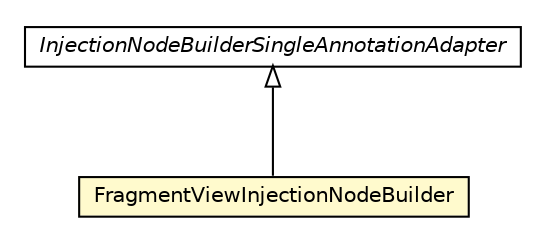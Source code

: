 #!/usr/local/bin/dot
#
# Class diagram 
# Generated by UMLGraph version 5.1 (http://www.umlgraph.org/)
#

digraph G {
	edge [fontname="Helvetica",fontsize=10,labelfontname="Helvetica",labelfontsize=10];
	node [fontname="Helvetica",fontsize=10,shape=plaintext];
	nodesep=0.25;
	ranksep=0.5;
	// org.androidtransfuse.gen.variableBuilder.FragmentViewInjectionNodeBuilder
	c69710 [label=<<table title="org.androidtransfuse.gen.variableBuilder.FragmentViewInjectionNodeBuilder" border="0" cellborder="1" cellspacing="0" cellpadding="2" port="p" bgcolor="lemonChiffon" href="./FragmentViewInjectionNodeBuilder.html">
		<tr><td><table border="0" cellspacing="0" cellpadding="1">
<tr><td align="center" balign="center"> FragmentViewInjectionNodeBuilder </td></tr>
		</table></td></tr>
		</table>>, fontname="Helvetica", fontcolor="black", fontsize=10.0];
	// org.androidtransfuse.gen.variableBuilder.InjectionNodeBuilderSingleAnnotationAdapter
	c69729 [label=<<table title="org.androidtransfuse.gen.variableBuilder.InjectionNodeBuilderSingleAnnotationAdapter" border="0" cellborder="1" cellspacing="0" cellpadding="2" port="p" href="./InjectionNodeBuilderSingleAnnotationAdapter.html">
		<tr><td><table border="0" cellspacing="0" cellpadding="1">
<tr><td align="center" balign="center"><font face="Helvetica-Oblique"> InjectionNodeBuilderSingleAnnotationAdapter </font></td></tr>
		</table></td></tr>
		</table>>, fontname="Helvetica", fontcolor="black", fontsize=10.0];
	//org.androidtransfuse.gen.variableBuilder.FragmentViewInjectionNodeBuilder extends org.androidtransfuse.gen.variableBuilder.InjectionNodeBuilderSingleAnnotationAdapter
	c69729:p -> c69710:p [dir=back,arrowtail=empty];
}

